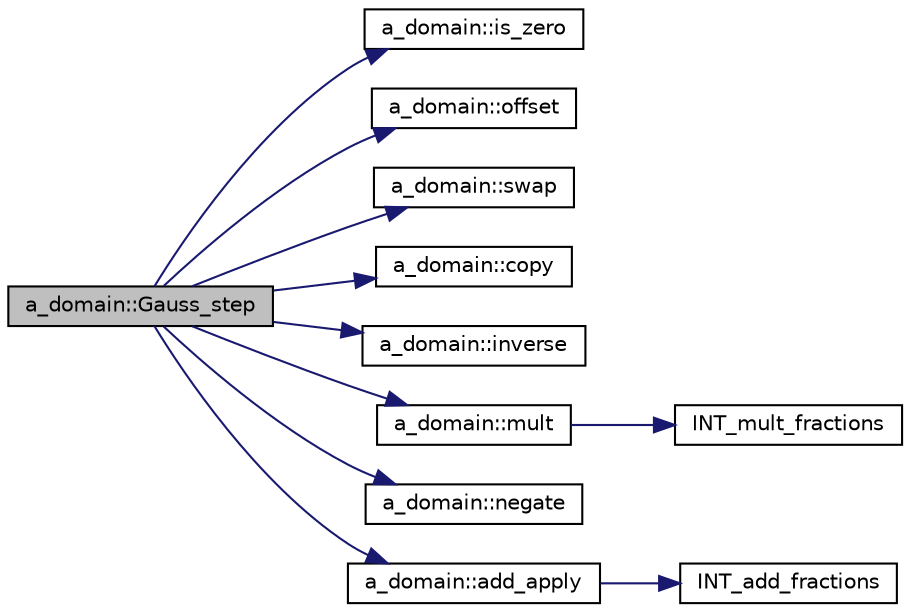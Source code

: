 digraph "a_domain::Gauss_step"
{
  edge [fontname="Helvetica",fontsize="10",labelfontname="Helvetica",labelfontsize="10"];
  node [fontname="Helvetica",fontsize="10",shape=record];
  rankdir="LR";
  Node68 [label="a_domain::Gauss_step",height=0.2,width=0.4,color="black", fillcolor="grey75", style="filled", fontcolor="black"];
  Node68 -> Node69 [color="midnightblue",fontsize="10",style="solid",fontname="Helvetica"];
  Node69 [label="a_domain::is_zero",height=0.2,width=0.4,color="black", fillcolor="white", style="filled",URL="$db/dd1/classa__domain.html#a7931dba1ff177d54e06217dc8191f58c"];
  Node68 -> Node70 [color="midnightblue",fontsize="10",style="solid",fontname="Helvetica"];
  Node70 [label="a_domain::offset",height=0.2,width=0.4,color="black", fillcolor="white", style="filled",URL="$db/dd1/classa__domain.html#a62f150e399aec130df913d65a7772ff3"];
  Node68 -> Node71 [color="midnightblue",fontsize="10",style="solid",fontname="Helvetica"];
  Node71 [label="a_domain::swap",height=0.2,width=0.4,color="black", fillcolor="white", style="filled",URL="$db/dd1/classa__domain.html#a8bc23463db2935695424142fe9ae866b"];
  Node68 -> Node72 [color="midnightblue",fontsize="10",style="solid",fontname="Helvetica"];
  Node72 [label="a_domain::copy",height=0.2,width=0.4,color="black", fillcolor="white", style="filled",URL="$db/dd1/classa__domain.html#a0a6f28f247762f79caeca959f58440bc"];
  Node68 -> Node73 [color="midnightblue",fontsize="10",style="solid",fontname="Helvetica"];
  Node73 [label="a_domain::inverse",height=0.2,width=0.4,color="black", fillcolor="white", style="filled",URL="$db/dd1/classa__domain.html#aa5db8c2f149571c925fe7093ec2c87c6"];
  Node68 -> Node74 [color="midnightblue",fontsize="10",style="solid",fontname="Helvetica"];
  Node74 [label="a_domain::mult",height=0.2,width=0.4,color="black", fillcolor="white", style="filled",URL="$db/dd1/classa__domain.html#ae587ea71187430b3cfe4868182cd37f5"];
  Node74 -> Node75 [color="midnightblue",fontsize="10",style="solid",fontname="Helvetica"];
  Node75 [label="INT_mult_fractions",height=0.2,width=0.4,color="black", fillcolor="white", style="filled",URL="$de/dc5/algebra__and__number__theory_8h.html#ad45987433ae2f19d3af9b98fc4418559"];
  Node68 -> Node76 [color="midnightblue",fontsize="10",style="solid",fontname="Helvetica"];
  Node76 [label="a_domain::negate",height=0.2,width=0.4,color="black", fillcolor="white", style="filled",URL="$db/dd1/classa__domain.html#a13f69fa177cc5e2066c216174bee4295"];
  Node68 -> Node77 [color="midnightblue",fontsize="10",style="solid",fontname="Helvetica"];
  Node77 [label="a_domain::add_apply",height=0.2,width=0.4,color="black", fillcolor="white", style="filled",URL="$db/dd1/classa__domain.html#ae0a23ffe3a8f1c79d2a32bda8dcf43ba"];
  Node77 -> Node78 [color="midnightblue",fontsize="10",style="solid",fontname="Helvetica"];
  Node78 [label="INT_add_fractions",height=0.2,width=0.4,color="black", fillcolor="white", style="filled",URL="$de/dc5/algebra__and__number__theory_8h.html#a63dca96ff4af450258e99520cc36541c"];
}
